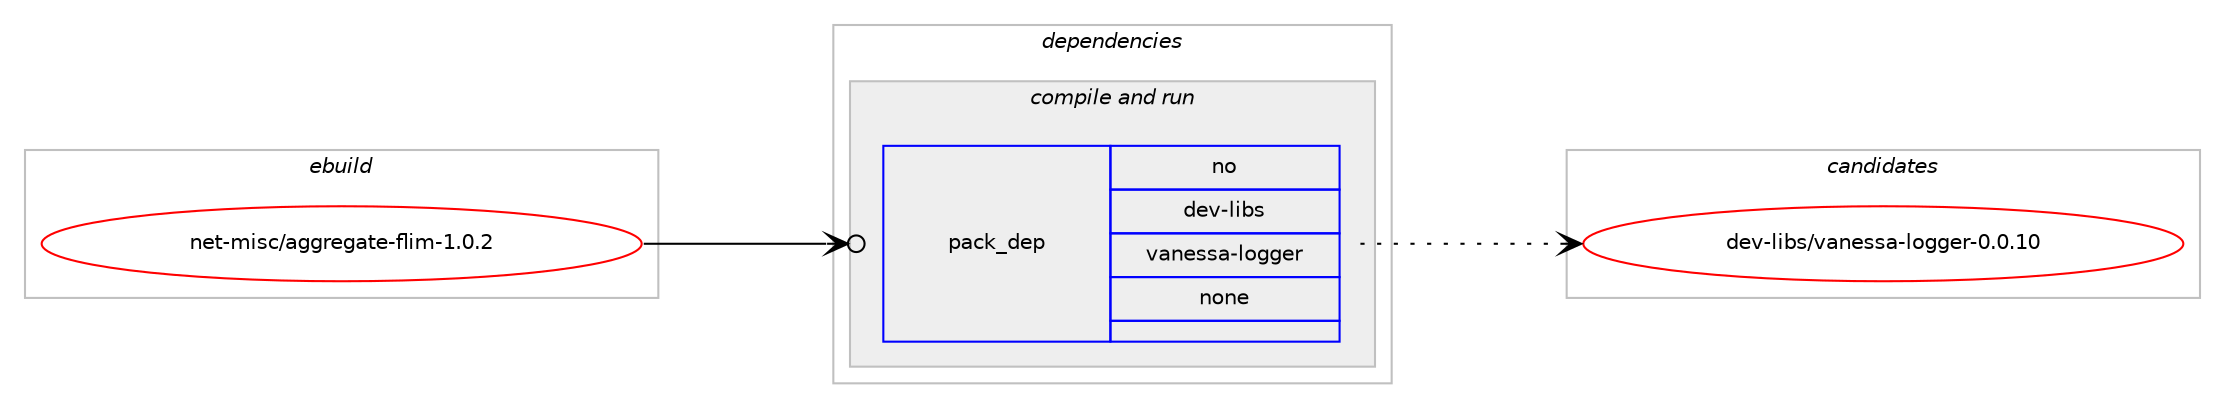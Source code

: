 digraph prolog {

# *************
# Graph options
# *************

newrank=true;
concentrate=true;
compound=true;
graph [rankdir=LR,fontname=Helvetica,fontsize=10,ranksep=1.5];#, ranksep=2.5, nodesep=0.2];
edge  [arrowhead=vee];
node  [fontname=Helvetica,fontsize=10];

# **********
# The ebuild
# **********

subgraph cluster_leftcol {
color=gray;
rank=same;
label=<<i>ebuild</i>>;
id [label="net-misc/aggregate-flim-1.0.2", color=red, width=4, href="../net-misc/aggregate-flim-1.0.2.svg"];
}

# ****************
# The dependencies
# ****************

subgraph cluster_midcol {
color=gray;
label=<<i>dependencies</i>>;
subgraph cluster_compile {
fillcolor="#eeeeee";
style=filled;
label=<<i>compile</i>>;
}
subgraph cluster_compileandrun {
fillcolor="#eeeeee";
style=filled;
label=<<i>compile and run</i>>;
subgraph pack1190634 {
dependency1665460 [label=<<TABLE BORDER="0" CELLBORDER="1" CELLSPACING="0" CELLPADDING="4" WIDTH="220"><TR><TD ROWSPAN="6" CELLPADDING="30">pack_dep</TD></TR><TR><TD WIDTH="110">no</TD></TR><TR><TD>dev-libs</TD></TR><TR><TD>vanessa-logger</TD></TR><TR><TD>none</TD></TR><TR><TD></TD></TR></TABLE>>, shape=none, color=blue];
}
id:e -> dependency1665460:w [weight=20,style="solid",arrowhead="odotvee"];
}
subgraph cluster_run {
fillcolor="#eeeeee";
style=filled;
label=<<i>run</i>>;
}
}

# **************
# The candidates
# **************

subgraph cluster_choices {
rank=same;
color=gray;
label=<<i>candidates</i>>;

subgraph choice1190634 {
color=black;
nodesep=1;
choice10010111845108105981154711897110101115115974510811110310310111445484648464948 [label="dev-libs/vanessa-logger-0.0.10", color=red, width=4,href="../dev-libs/vanessa-logger-0.0.10.svg"];
dependency1665460:e -> choice10010111845108105981154711897110101115115974510811110310310111445484648464948:w [style=dotted,weight="100"];
}
}

}
